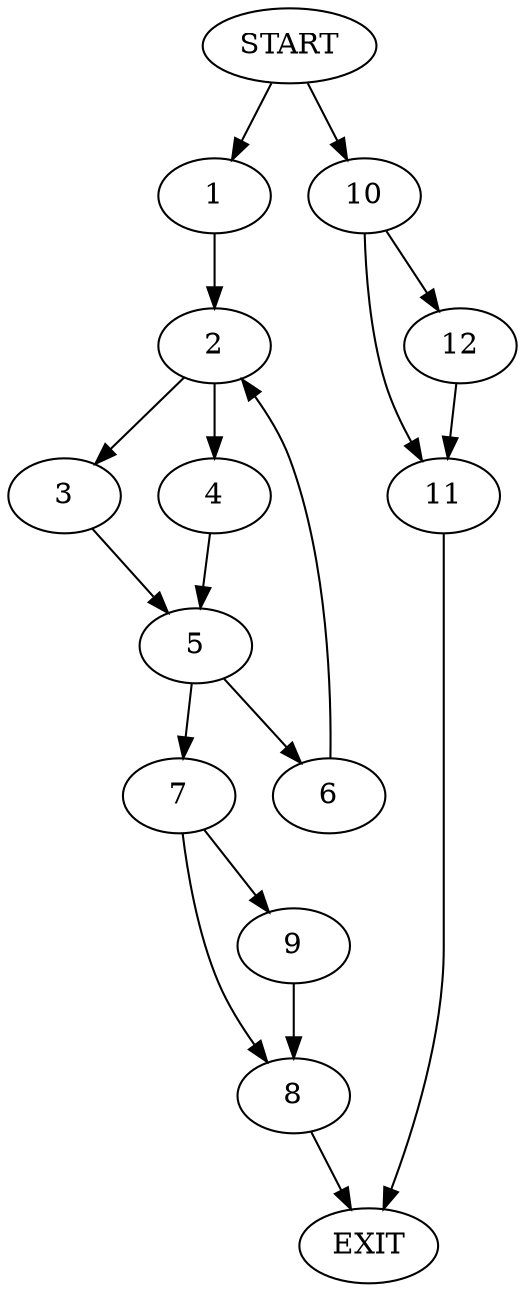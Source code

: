 digraph {
0 [label="START"]
13 [label="EXIT"]
0 -> 1
1 -> 2
2 -> 3
2 -> 4
4 -> 5
3 -> 5
5 -> 6
5 -> 7
6 -> 2
7 -> 8
7 -> 9
9 -> 8
8 -> 13
0 -> 10
10 -> 11
10 -> 12
12 -> 11
11 -> 13
}
